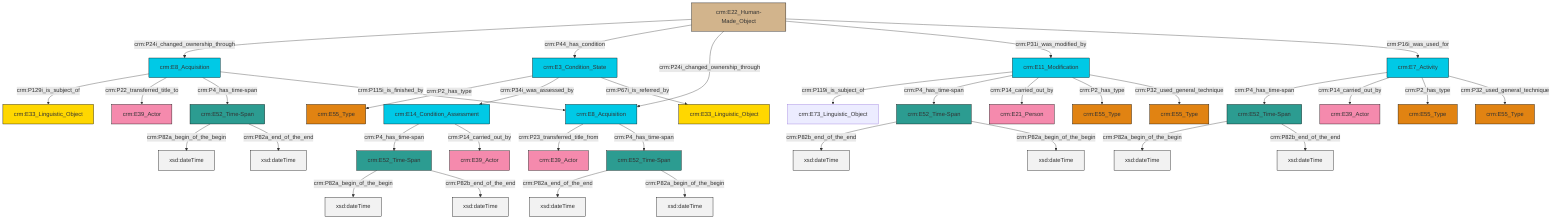 graph TD
classDef Literal fill:#f2f2f2,stroke:#000000;
classDef CRM_Entity fill:#FFFFFF,stroke:#000000;
classDef Temporal_Entity fill:#00C9E6, stroke:#000000;
classDef Type fill:#E18312, stroke:#000000;
classDef Time-Span fill:#2C9C91, stroke:#000000;
classDef Appellation fill:#FFEB7F, stroke:#000000;
classDef Place fill:#008836, stroke:#000000;
classDef Persistent_Item fill:#B266B2, stroke:#000000;
classDef Conceptual_Object fill:#FFD700, stroke:#000000;
classDef Physical_Thing fill:#D2B48C, stroke:#000000;
classDef Actor fill:#f58aad, stroke:#000000;
classDef PC_Classes fill:#4ce600, stroke:#000000;
classDef Multi fill:#cccccc,stroke:#000000;

0["crm:E22_Human-Made_Object"]:::Physical_Thing -->|crm:P24i_changed_ownership_through| 1["crm:E8_Acquisition"]:::Temporal_Entity
2["crm:E3_Condition_State"]:::Temporal_Entity -->|crm:P2_has_type| 3["crm:E55_Type"]:::Type
2["crm:E3_Condition_State"]:::Temporal_Entity -->|crm:P34i_was_assessed_by| 6["crm:E14_Condition_Assessment"]:::Temporal_Entity
9["crm:E11_Modification"]:::Temporal_Entity -->|crm:P119i_is_subject_of| 10["crm:E73_Linguistic_Object"]:::Default
1["crm:E8_Acquisition"]:::Temporal_Entity -->|crm:P129i_is_subject_of| 13["crm:E33_Linguistic_Object"]:::Conceptual_Object
14["crm:E52_Time-Span"]:::Time-Span -->|crm:P82a_end_of_the_end| 15[xsd:dateTime]:::Literal
16["crm:E52_Time-Span"]:::Time-Span -->|crm:P82a_begin_of_the_begin| 17[xsd:dateTime]:::Literal
9["crm:E11_Modification"]:::Temporal_Entity -->|crm:P4_has_time-span| 7["crm:E52_Time-Span"]:::Time-Span
2["crm:E3_Condition_State"]:::Temporal_Entity -->|crm:P67i_is_referred_by| 21["crm:E33_Linguistic_Object"]:::Conceptual_Object
6["crm:E14_Condition_Assessment"]:::Temporal_Entity -->|crm:P4_has_time-span| 16["crm:E52_Time-Span"]:::Time-Span
22["crm:E52_Time-Span"]:::Time-Span -->|crm:P82a_begin_of_the_begin| 28[xsd:dateTime]:::Literal
0["crm:E22_Human-Made_Object"]:::Physical_Thing -->|crm:P44_has_condition| 2["crm:E3_Condition_State"]:::Temporal_Entity
1["crm:E8_Acquisition"]:::Temporal_Entity -->|crm:P22_transferred_title_to| 11["crm:E39_Actor"]:::Actor
1["crm:E8_Acquisition"]:::Temporal_Entity -->|crm:P4_has_time-span| 22["crm:E52_Time-Span"]:::Time-Span
30["crm:E8_Acquisition"]:::Temporal_Entity -->|crm:P23_transferred_title_from| 24["crm:E39_Actor"]:::Actor
31["crm:E7_Activity"]:::Temporal_Entity -->|crm:P4_has_time-span| 32["crm:E52_Time-Span"]:::Time-Span
30["crm:E8_Acquisition"]:::Temporal_Entity -->|crm:P4_has_time-span| 14["crm:E52_Time-Span"]:::Time-Span
9["crm:E11_Modification"]:::Temporal_Entity -->|crm:P14_carried_out_by| 38["crm:E21_Person"]:::Actor
9["crm:E11_Modification"]:::Temporal_Entity -->|crm:P2_has_type| 36["crm:E55_Type"]:::Type
22["crm:E52_Time-Span"]:::Time-Span -->|crm:P82a_end_of_the_end| 39[xsd:dateTime]:::Literal
31["crm:E7_Activity"]:::Temporal_Entity -->|crm:P14_carried_out_by| 26["crm:E39_Actor"]:::Actor
16["crm:E52_Time-Span"]:::Time-Span -->|crm:P82b_end_of_the_end| 41[xsd:dateTime]:::Literal
32["crm:E52_Time-Span"]:::Time-Span -->|crm:P82a_begin_of_the_begin| 43[xsd:dateTime]:::Literal
0["crm:E22_Human-Made_Object"]:::Physical_Thing -->|crm:P24i_changed_ownership_through| 30["crm:E8_Acquisition"]:::Temporal_Entity
32["crm:E52_Time-Span"]:::Time-Span -->|crm:P82b_end_of_the_end| 51[xsd:dateTime]:::Literal
14["crm:E52_Time-Span"]:::Time-Span -->|crm:P82a_begin_of_the_begin| 52[xsd:dateTime]:::Literal
31["crm:E7_Activity"]:::Temporal_Entity -->|crm:P2_has_type| 19["crm:E55_Type"]:::Type
1["crm:E8_Acquisition"]:::Temporal_Entity -->|crm:P115i_is_finished_by| 30["crm:E8_Acquisition"]:::Temporal_Entity
31["crm:E7_Activity"]:::Temporal_Entity -->|crm:P32_used_general_technique| 45["crm:E55_Type"]:::Type
9["crm:E11_Modification"]:::Temporal_Entity -->|crm:P32_used_general_technique| 48["crm:E55_Type"]:::Type
7["crm:E52_Time-Span"]:::Time-Span -->|crm:P82b_end_of_the_end| 55[xsd:dateTime]:::Literal
7["crm:E52_Time-Span"]:::Time-Span -->|crm:P82a_begin_of_the_begin| 57[xsd:dateTime]:::Literal
0["crm:E22_Human-Made_Object"]:::Physical_Thing -->|crm:P31i_was_modified_by| 9["crm:E11_Modification"]:::Temporal_Entity
0["crm:E22_Human-Made_Object"]:::Physical_Thing -->|crm:P16i_was_used_for| 31["crm:E7_Activity"]:::Temporal_Entity
6["crm:E14_Condition_Assessment"]:::Temporal_Entity -->|crm:P14_carried_out_by| 4["crm:E39_Actor"]:::Actor